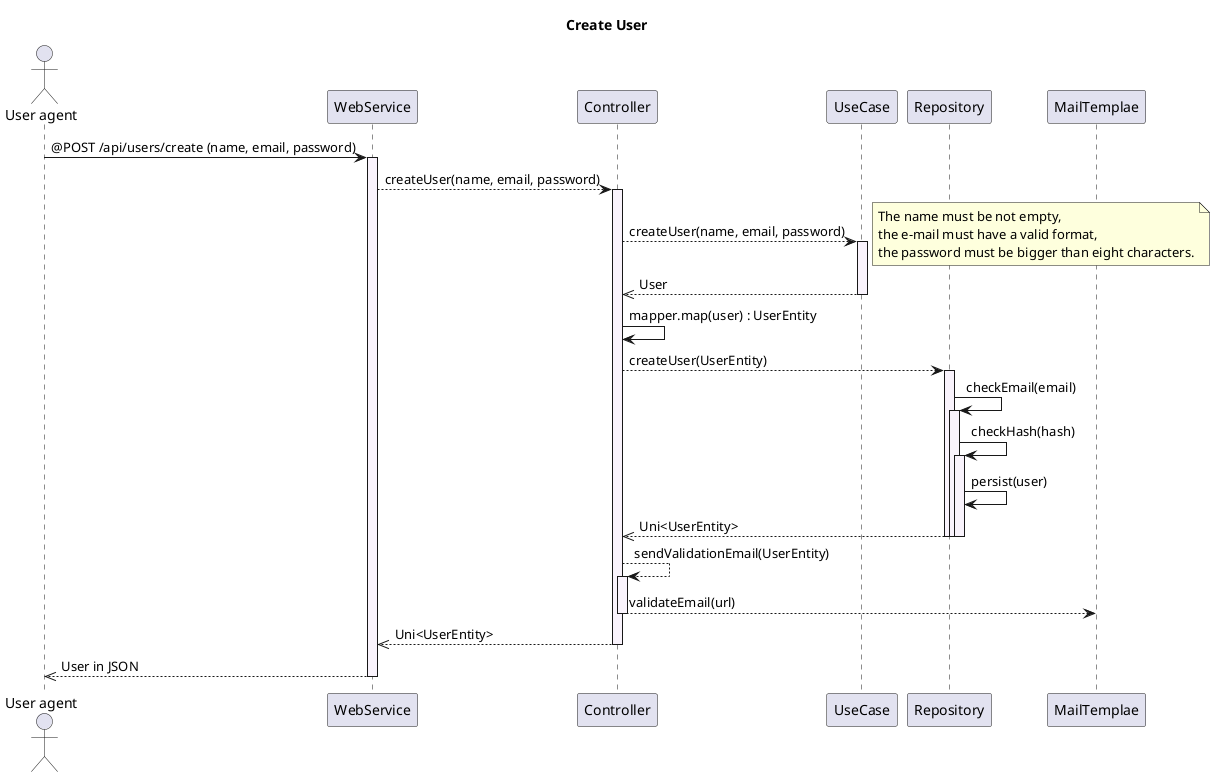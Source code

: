 @startuml

title Create User
actor "User agent"

' User agente sends a request to endpoint /api/users/create to create a user
"User agent" -> WebService: @POST /api/users/create (name, email, password)
activate WebService #F9F3FC
WebService --> Controller : createUser(name, email, password)
activate Controller #F9F3FC

' Controller creates a User object (POJO) through the use case
Controller --> UseCase : createUser(name, email, password)
activate UseCase #F9F3FC
note right
    The name must be not empty,
    the e-mail must have a valid format,
    the password must be bigger than eight characters.
end note
UseCase -->> Controller : User
deactivate UseCase

' Contoller converts the User to UserEntity
Controller -> Controller : mapper.map(user) : UserEntity

'Repository checks if the e-mail and hash already existe in the data base
'and persists the UserEntity
Controller --> Repository : createUser(UserEntity)
activate Repository #F9F3FC
Repository -> Repository: checkEmail(email)
activate Repository #F9F3FC
Repository -> Repository: checkHash(hash)
activate Repository #F9F3FC
Repository -> Repository: persist(user)
Repository -->> Controller : Uni<UserEntity>
deactivate Repository
deactivate Repository
deactivate Repository

' Controller sends a validation code/url to the user's e-mail
Controller --> Controller : sendValidationEmail(UserEntity)
activate Controller #F9F3FC
Controller --> MailTemplae : validateEmail(url)
deactivate Controller #F9F3FC

' Controller returns the UserEntity to the WebService
Controller -->> WebService : Uni<UserEntity>
deactivate Controller #F9F3FC

' WebService returns the UserEntity to the User agent in JSON
WebService -->> "User agent" : User in JSON
deactivate WebService
@enduml